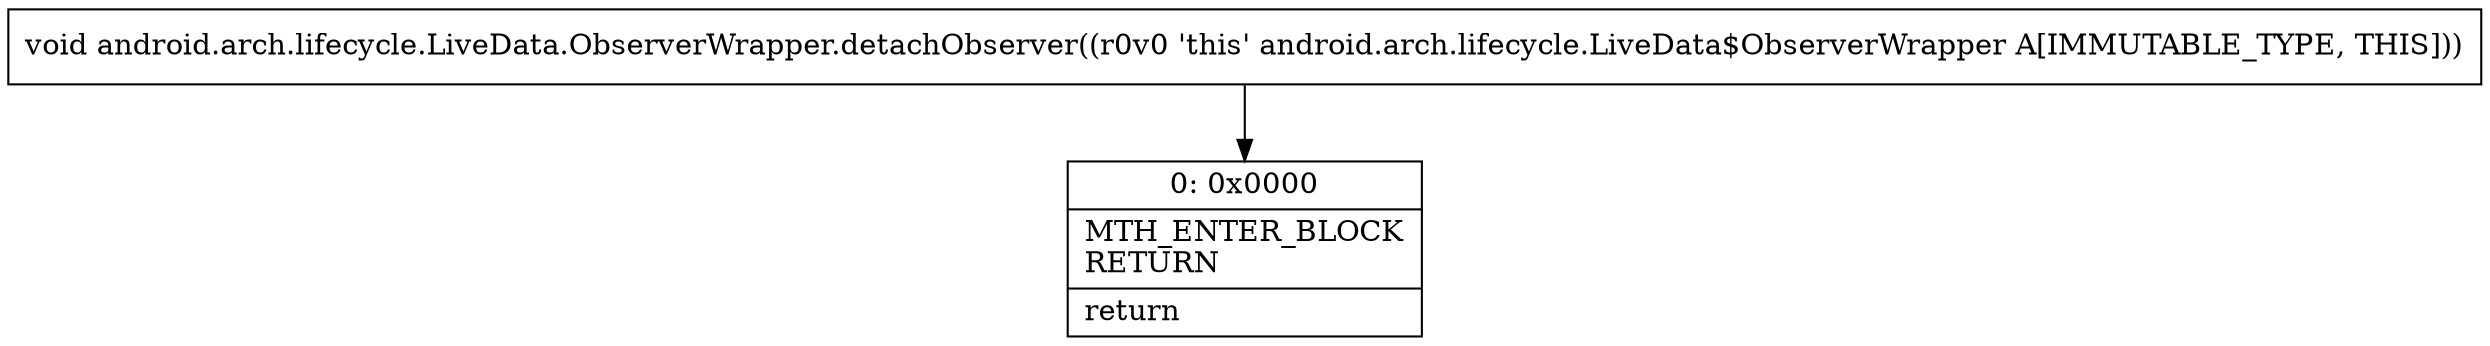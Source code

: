 digraph "CFG forandroid.arch.lifecycle.LiveData.ObserverWrapper.detachObserver()V" {
Node_0 [shape=record,label="{0\:\ 0x0000|MTH_ENTER_BLOCK\lRETURN\l|return\l}"];
MethodNode[shape=record,label="{void android.arch.lifecycle.LiveData.ObserverWrapper.detachObserver((r0v0 'this' android.arch.lifecycle.LiveData$ObserverWrapper A[IMMUTABLE_TYPE, THIS])) }"];
MethodNode -> Node_0;
}

